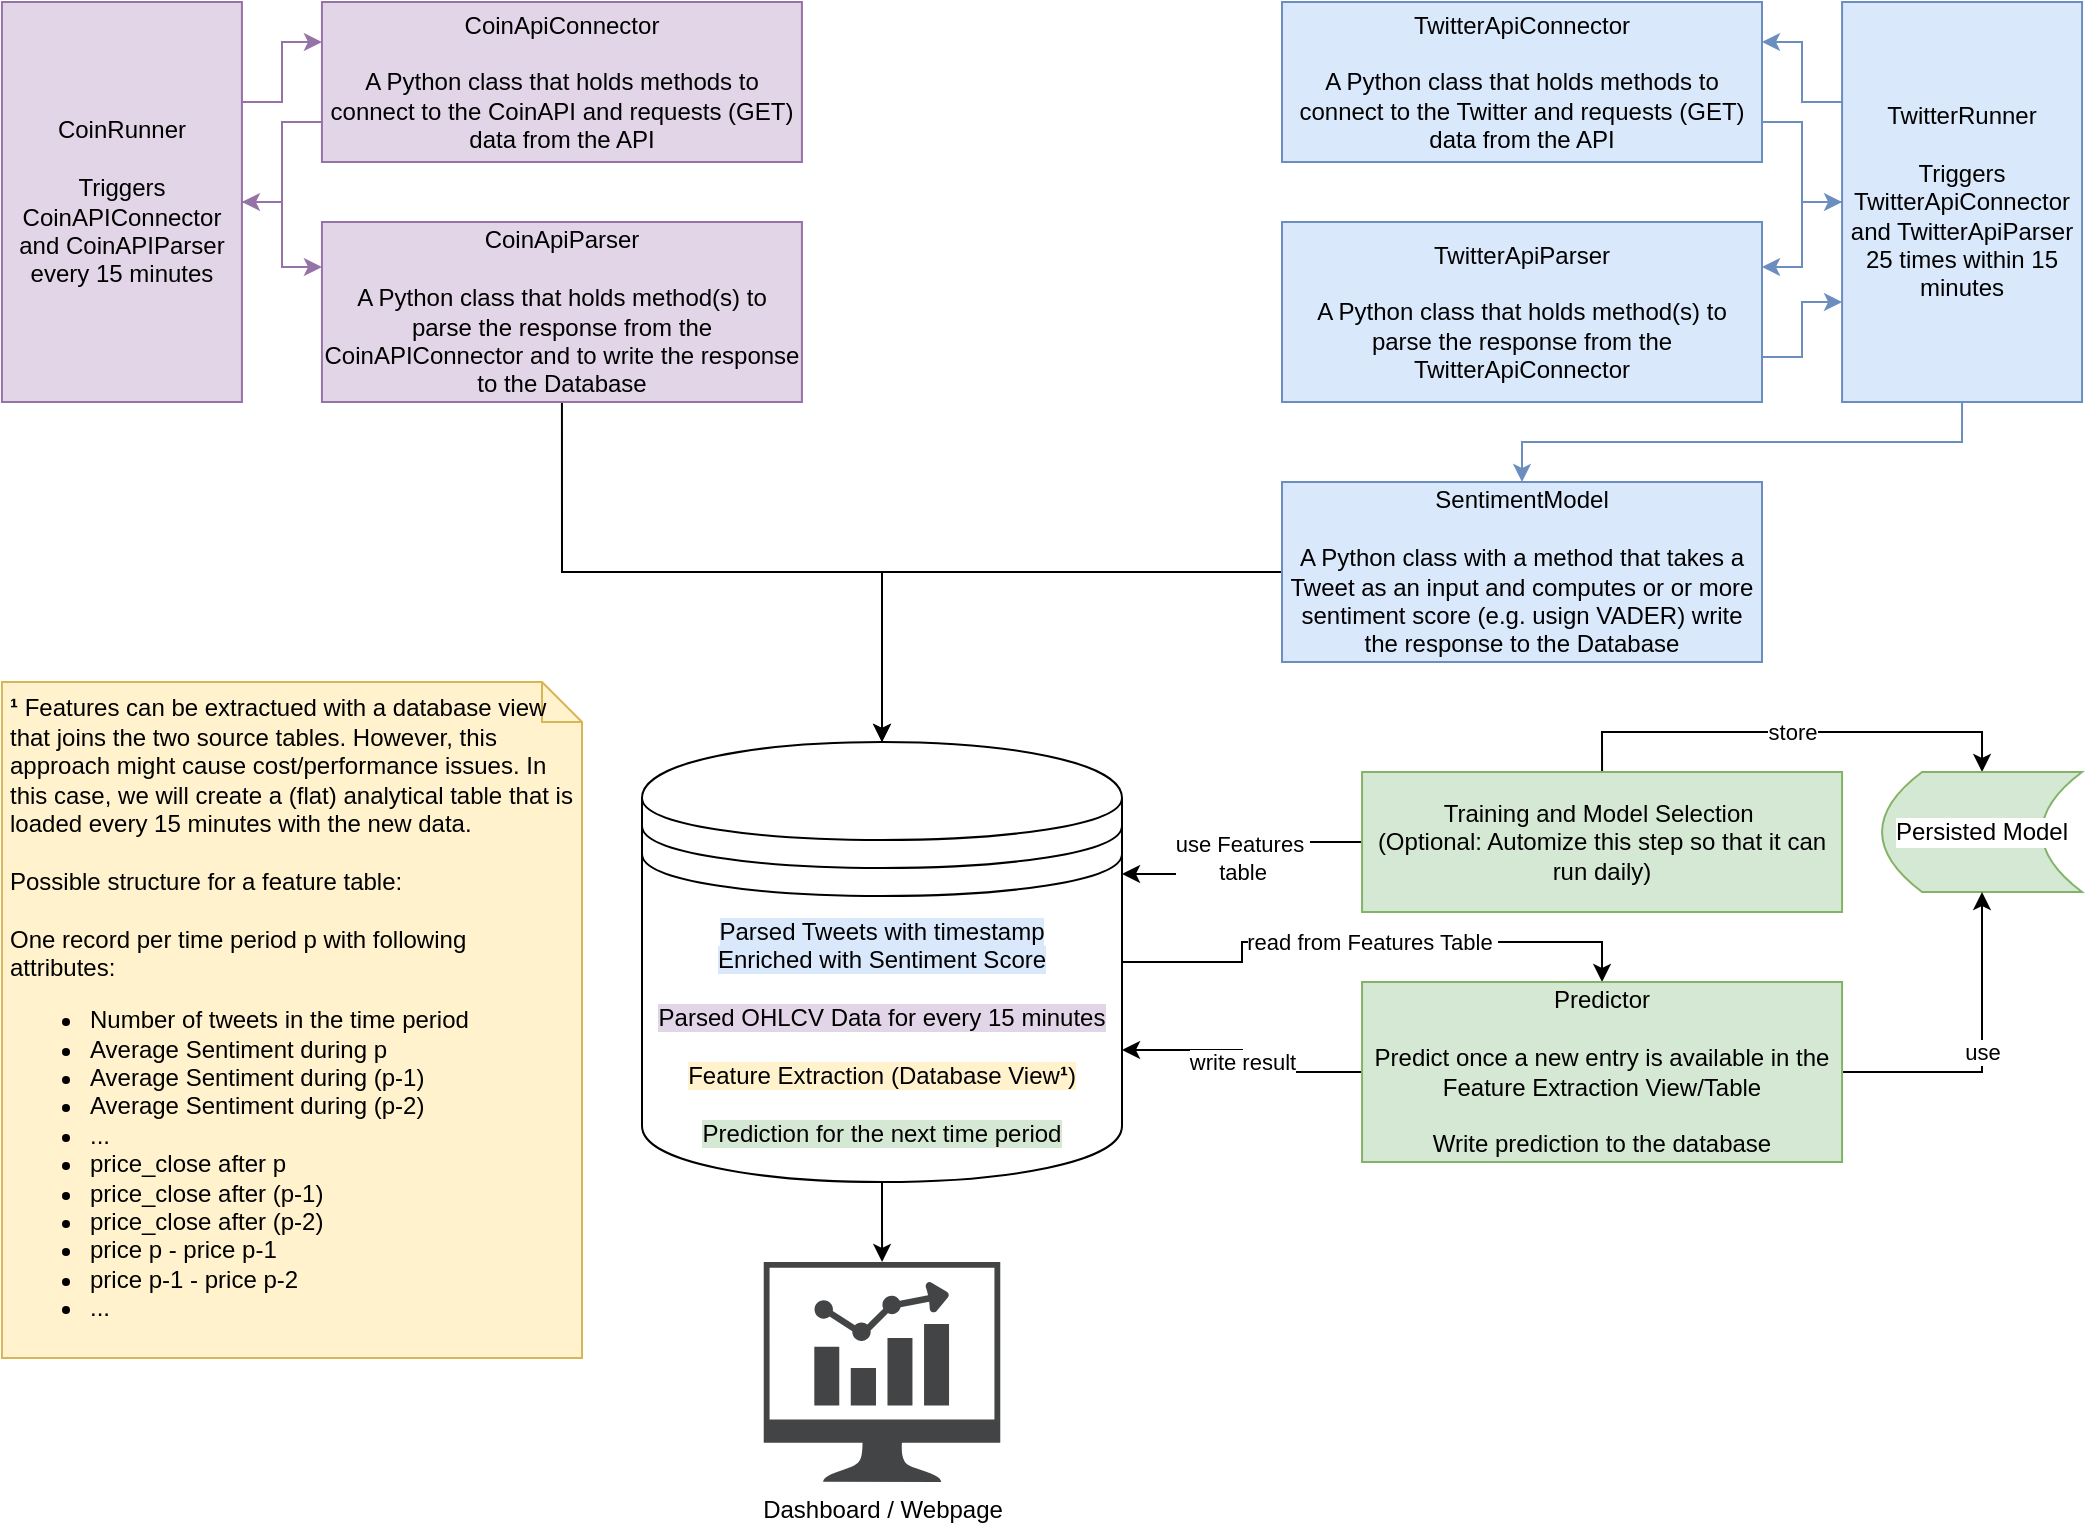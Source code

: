 <mxfile version="16.5.1" type="device" pages="6"><diagram id="ueHYx3PJR6M9NyTq8LjY" name="All in one"><mxGraphModel dx="1102" dy="635" grid="1" gridSize="10" guides="1" tooltips="1" connect="1" arrows="1" fold="1" page="1" pageScale="1" pageWidth="1100" pageHeight="850" math="0" shadow="0"><root><mxCell id="0"/><mxCell id="1" parent="0"/><mxCell id="750aYPZQ_J1cESZPpO9K-47" value="read from Features Table&amp;nbsp;" style="edgeStyle=orthogonalEdgeStyle;rounded=0;orthogonalLoop=1;jettySize=auto;html=1;exitX=1;exitY=0.5;exitDx=0;exitDy=0;entryX=0.5;entryY=0;entryDx=0;entryDy=0;fontColor=#000000;" parent="1" source="750aYPZQ_J1cESZPpO9K-2" target="750aYPZQ_J1cESZPpO9K-38" edge="1"><mxGeometry relative="1" as="geometry"/></mxCell><mxCell id="750aYPZQ_J1cESZPpO9K-52" style="edgeStyle=orthogonalEdgeStyle;rounded=0;orthogonalLoop=1;jettySize=auto;html=1;exitX=0.5;exitY=1;exitDx=0;exitDy=0;fontColor=#000000;" parent="1" source="750aYPZQ_J1cESZPpO9K-2" target="750aYPZQ_J1cESZPpO9K-51" edge="1"><mxGeometry relative="1" as="geometry"/></mxCell><mxCell id="750aYPZQ_J1cESZPpO9K-2" value="&lt;span style=&quot;background-color: rgb(218 , 232 , 252)&quot;&gt;Parsed Tweets with timestamp&lt;br&gt;Enriched with Sentiment Score&lt;/span&gt;&lt;br&gt;&lt;br&gt;&lt;span style=&quot;background-color: rgb(225 , 213 , 231)&quot;&gt;Parsed OHLCV Data for every 15 minutes&lt;br&gt;&lt;/span&gt;&lt;br&gt;&lt;font style=&quot;background-color: rgb(255 , 242 , 204)&quot;&gt;Feature Extraction (Database View&lt;b&gt;¹&lt;/b&gt;)&lt;br&gt;&lt;/font&gt;&lt;br&gt;&lt;span style=&quot;background-color: rgb(213 , 232 , 212)&quot;&gt;Prediction for the next time period&lt;/span&gt;" style="shape=datastore;whiteSpace=wrap;html=1;" parent="1" vertex="1"><mxGeometry x="360" y="420" width="240" height="220" as="geometry"/></mxCell><mxCell id="750aYPZQ_J1cESZPpO9K-12" style="edgeStyle=orthogonalEdgeStyle;rounded=0;orthogonalLoop=1;jettySize=auto;html=1;exitX=0;exitY=0.75;exitDx=0;exitDy=0;entryX=1;entryY=0.5;entryDx=0;entryDy=0;fillColor=#e1d5e7;strokeColor=#9673a6;" parent="1" source="750aYPZQ_J1cESZPpO9K-3" target="750aYPZQ_J1cESZPpO9K-9" edge="1"><mxGeometry relative="1" as="geometry"/></mxCell><mxCell id="750aYPZQ_J1cESZPpO9K-3" value="CoinApiConnector&lt;br&gt;&lt;br&gt;A Python class that holds methods to connect to the CoinAPI and requests (GET) data from the API" style="rounded=0;whiteSpace=wrap;html=1;fillColor=#e1d5e7;strokeColor=#9673a6;" parent="1" vertex="1"><mxGeometry x="199.97" y="50" width="240" height="80" as="geometry"/></mxCell><mxCell id="750aYPZQ_J1cESZPpO9K-39" style="edgeStyle=orthogonalEdgeStyle;rounded=0;orthogonalLoop=1;jettySize=auto;html=1;exitX=0.5;exitY=1;exitDx=0;exitDy=0;entryX=0.5;entryY=0;entryDx=0;entryDy=0;fontColor=#000000;" parent="1" source="750aYPZQ_J1cESZPpO9K-8" target="750aYPZQ_J1cESZPpO9K-2" edge="1"><mxGeometry relative="1" as="geometry"/></mxCell><mxCell id="750aYPZQ_J1cESZPpO9K-8" value="CoinApiParser&lt;br&gt;&lt;br&gt;A Python class that holds method(s) to parse the response from the CoinAPIConnector and to write the response to the Database" style="rounded=0;whiteSpace=wrap;html=1;fillColor=#e1d5e7;strokeColor=#9673a6;" parent="1" vertex="1"><mxGeometry x="199.97" y="160" width="240" height="90" as="geometry"/></mxCell><mxCell id="750aYPZQ_J1cESZPpO9K-11" style="edgeStyle=orthogonalEdgeStyle;rounded=0;orthogonalLoop=1;jettySize=auto;html=1;exitX=1;exitY=0.25;exitDx=0;exitDy=0;entryX=0;entryY=0.25;entryDx=0;entryDy=0;fillColor=#e1d5e7;strokeColor=#9673a6;" parent="1" source="750aYPZQ_J1cESZPpO9K-9" target="750aYPZQ_J1cESZPpO9K-3" edge="1"><mxGeometry relative="1" as="geometry"/></mxCell><mxCell id="750aYPZQ_J1cESZPpO9K-13" style="edgeStyle=orthogonalEdgeStyle;rounded=0;orthogonalLoop=1;jettySize=auto;html=1;exitX=1;exitY=0.5;exitDx=0;exitDy=0;entryX=0;entryY=0.25;entryDx=0;entryDy=0;fillColor=#e1d5e7;strokeColor=#9673a6;" parent="1" source="750aYPZQ_J1cESZPpO9K-9" target="750aYPZQ_J1cESZPpO9K-8" edge="1"><mxGeometry relative="1" as="geometry"/></mxCell><mxCell id="750aYPZQ_J1cESZPpO9K-9" value="CoinRunner&lt;br&gt;&lt;br&gt;Triggers CoinAPIConnector and CoinAPIParser every 15 minutes" style="rounded=0;whiteSpace=wrap;html=1;fillColor=#e1d5e7;strokeColor=#9673a6;" parent="1" vertex="1"><mxGeometry x="39.97" y="50" width="120" height="200" as="geometry"/></mxCell><mxCell id="750aYPZQ_J1cESZPpO9K-22" style="edgeStyle=orthogonalEdgeStyle;rounded=0;orthogonalLoop=1;jettySize=auto;html=1;exitX=1;exitY=0.75;exitDx=0;exitDy=0;entryX=0;entryY=0.5;entryDx=0;entryDy=0;fillColor=#dae8fc;strokeColor=#6c8ebf;" parent="1" source="750aYPZQ_J1cESZPpO9K-16" target="750aYPZQ_J1cESZPpO9K-20" edge="1"><mxGeometry relative="1" as="geometry"/></mxCell><mxCell id="750aYPZQ_J1cESZPpO9K-16" value="TwitterApiConnector&lt;br&gt;&lt;br&gt;A Python class that holds methods to connect to the Twitter and requests (GET) data from the API" style="rounded=0;whiteSpace=wrap;html=1;fillColor=#dae8fc;strokeColor=#6c8ebf;" parent="1" vertex="1"><mxGeometry x="680" y="50" width="240" height="80" as="geometry"/></mxCell><mxCell id="750aYPZQ_J1cESZPpO9K-25" style="edgeStyle=orthogonalEdgeStyle;rounded=0;orthogonalLoop=1;jettySize=auto;html=1;exitX=1;exitY=0.75;exitDx=0;exitDy=0;entryX=0;entryY=0.75;entryDx=0;entryDy=0;fillColor=#dae8fc;strokeColor=#6c8ebf;" parent="1" source="750aYPZQ_J1cESZPpO9K-17" target="750aYPZQ_J1cESZPpO9K-20" edge="1"><mxGeometry relative="1" as="geometry"/></mxCell><mxCell id="750aYPZQ_J1cESZPpO9K-17" value="TwitterApiParser&lt;br&gt;&lt;br&gt;A Python class that holds method(s) to parse the response from the TwitterApiConnector" style="rounded=0;whiteSpace=wrap;html=1;fillColor=#dae8fc;strokeColor=#6c8ebf;" parent="1" vertex="1"><mxGeometry x="680" y="160" width="240" height="90" as="geometry"/></mxCell><mxCell id="750aYPZQ_J1cESZPpO9K-21" style="edgeStyle=orthogonalEdgeStyle;rounded=0;orthogonalLoop=1;jettySize=auto;html=1;exitX=0;exitY=0.25;exitDx=0;exitDy=0;entryX=1;entryY=0.25;entryDx=0;entryDy=0;fillColor=#dae8fc;strokeColor=#6c8ebf;" parent="1" source="750aYPZQ_J1cESZPpO9K-20" target="750aYPZQ_J1cESZPpO9K-16" edge="1"><mxGeometry relative="1" as="geometry"/></mxCell><mxCell id="750aYPZQ_J1cESZPpO9K-23" style="edgeStyle=orthogonalEdgeStyle;rounded=0;orthogonalLoop=1;jettySize=auto;html=1;exitX=0.083;exitY=0.5;exitDx=0;exitDy=0;exitPerimeter=0;entryX=1;entryY=0.25;entryDx=0;entryDy=0;fillColor=#dae8fc;strokeColor=#6c8ebf;" parent="1" source="750aYPZQ_J1cESZPpO9K-20" target="750aYPZQ_J1cESZPpO9K-17" edge="1"><mxGeometry relative="1" as="geometry"/></mxCell><mxCell id="750aYPZQ_J1cESZPpO9K-26" style="edgeStyle=orthogonalEdgeStyle;rounded=0;orthogonalLoop=1;jettySize=auto;html=1;exitX=0.5;exitY=1;exitDx=0;exitDy=0;fillColor=#dae8fc;strokeColor=#6c8ebf;" parent="1" source="750aYPZQ_J1cESZPpO9K-20" target="750aYPZQ_J1cESZPpO9K-24" edge="1"><mxGeometry relative="1" as="geometry"/></mxCell><mxCell id="750aYPZQ_J1cESZPpO9K-20" value="TwitterRunner&lt;br&gt;&lt;br&gt;Triggers TwitterApiConnector and TwitterApiParser 25 times within 15 minutes" style="rounded=0;whiteSpace=wrap;html=1;fillColor=#dae8fc;strokeColor=#6c8ebf;" parent="1" vertex="1"><mxGeometry x="960.03" y="50" width="120" height="200" as="geometry"/></mxCell><mxCell id="750aYPZQ_J1cESZPpO9K-40" style="edgeStyle=orthogonalEdgeStyle;rounded=0;orthogonalLoop=1;jettySize=auto;html=1;exitX=0;exitY=0.5;exitDx=0;exitDy=0;fontColor=#000000;" parent="1" source="750aYPZQ_J1cESZPpO9K-24" target="750aYPZQ_J1cESZPpO9K-2" edge="1"><mxGeometry relative="1" as="geometry"/></mxCell><mxCell id="750aYPZQ_J1cESZPpO9K-24" value="SentimentModel&lt;br&gt;&lt;br&gt;A Python class with a method that takes a Tweet as an input and computes or or more sentiment score (e.g. usign VADER) write the response to the Database" style="rounded=0;whiteSpace=wrap;html=1;fillColor=#dae8fc;strokeColor=#6c8ebf;" parent="1" vertex="1"><mxGeometry x="680" y="290" width="240" height="90" as="geometry"/></mxCell><mxCell id="750aYPZQ_J1cESZPpO9K-37" value="store" style="edgeStyle=orthogonalEdgeStyle;rounded=0;orthogonalLoop=1;jettySize=auto;html=1;exitX=0.5;exitY=0;exitDx=0;exitDy=0;entryX=0.5;entryY=0;entryDx=0;entryDy=0;fontColor=#000000;" parent="1" source="750aYPZQ_J1cESZPpO9K-34" target="750aYPZQ_J1cESZPpO9K-36" edge="1"><mxGeometry relative="1" as="geometry"/></mxCell><mxCell id="750aYPZQ_J1cESZPpO9K-41" value="use Features&amp;nbsp;&lt;br&gt;table" style="edgeStyle=orthogonalEdgeStyle;rounded=0;orthogonalLoop=1;jettySize=auto;html=1;exitX=0;exitY=0.5;exitDx=0;exitDy=0;fontColor=#000000;entryX=1;entryY=0.3;entryDx=0;entryDy=0;" parent="1" source="750aYPZQ_J1cESZPpO9K-34" target="750aYPZQ_J1cESZPpO9K-2" edge="1"><mxGeometry relative="1" as="geometry"/></mxCell><mxCell id="750aYPZQ_J1cESZPpO9K-34" value="Training and Model Selection&amp;nbsp;&lt;br&gt;(Optional: Automize this step so that it can run daily)" style="rounded=0;whiteSpace=wrap;html=1;fillColor=#d5e8d4;strokeColor=#82b366;" parent="1" vertex="1"><mxGeometry x="720.03" y="435" width="240" height="70" as="geometry"/></mxCell><mxCell id="750aYPZQ_J1cESZPpO9K-36" value="Persisted Model" style="shape=dataStorage;whiteSpace=wrap;html=1;fixedSize=1;labelBackgroundColor=#FFFFFF;fillColor=#d5e8d4;strokeColor=#82b366;" parent="1" vertex="1"><mxGeometry x="980.03" y="435" width="100" height="60" as="geometry"/></mxCell><mxCell id="750aYPZQ_J1cESZPpO9K-45" value="use" style="edgeStyle=orthogonalEdgeStyle;rounded=0;orthogonalLoop=1;jettySize=auto;html=1;exitX=1;exitY=0.5;exitDx=0;exitDy=0;fontColor=#000000;" parent="1" source="750aYPZQ_J1cESZPpO9K-38" target="750aYPZQ_J1cESZPpO9K-36" edge="1"><mxGeometry relative="1" as="geometry"/></mxCell><mxCell id="750aYPZQ_J1cESZPpO9K-46" value="write result" style="edgeStyle=orthogonalEdgeStyle;rounded=0;orthogonalLoop=1;jettySize=auto;html=1;exitX=0;exitY=0.5;exitDx=0;exitDy=0;fontColor=#000000;entryX=1;entryY=0.7;entryDx=0;entryDy=0;" parent="1" source="750aYPZQ_J1cESZPpO9K-38" target="750aYPZQ_J1cESZPpO9K-2" edge="1"><mxGeometry relative="1" as="geometry"><mxPoint x="610.03" y="610.0" as="targetPoint"/></mxGeometry></mxCell><mxCell id="750aYPZQ_J1cESZPpO9K-38" value="Predictor&lt;br&gt;&lt;br&gt;Predict once a new entry is available in the Feature Extraction View/Table&lt;br&gt;&lt;br&gt;Write prediction to the database" style="rounded=0;whiteSpace=wrap;html=1;fillColor=#d5e8d4;strokeColor=#82b366;" parent="1" vertex="1"><mxGeometry x="720.03" y="540" width="240" height="90" as="geometry"/></mxCell><mxCell id="750aYPZQ_J1cESZPpO9K-51" value="Dashboard / Webpage" style="sketch=0;pointerEvents=1;shadow=0;dashed=0;html=1;strokeColor=none;fillColor=#434445;aspect=fixed;labelPosition=center;verticalLabelPosition=bottom;verticalAlign=top;align=center;outlineConnect=0;shape=mxgraph.vvd.nsx_dashboard;labelBackgroundColor=#FFFFFF;fontColor=#000000;" parent="1" vertex="1"><mxGeometry x="420.86" y="680" width="118.28" height="110" as="geometry"/></mxCell><mxCell id="rOXaynIf50xsaTyRMa5t-1" value="&lt;b&gt;¹&lt;/b&gt;&amp;nbsp;Features can be extractued with a database view that joins the two source tables. However, this approach might cause cost/performance issues. In this case, we will create a (flat) analytical table that is loaded every 15 minutes with the new data.&amp;nbsp;&lt;br&gt;&lt;br&gt;Possible structure for a feature table:&amp;nbsp;&lt;br&gt;&lt;br&gt;One record per time period p with following attributes:&lt;br&gt;&lt;ul&gt;&lt;li&gt;Number of tweets in the time period&amp;nbsp;&lt;/li&gt;&lt;li&gt;Average Sentiment during p&lt;/li&gt;&lt;li&gt;Average Sentiment during (p-1)&lt;/li&gt;&lt;li&gt;Average Sentiment during (p-2)&lt;/li&gt;&lt;li&gt;...&lt;/li&gt;&lt;li&gt;price_close after p&lt;/li&gt;&lt;li&gt;price_close after (p-1)&lt;/li&gt;&lt;li&gt;price_close after (p-2)&lt;/li&gt;&lt;li&gt;price p - price p-1&lt;/li&gt;&lt;li&gt;price p-1 - price p-2&lt;/li&gt;&lt;li&gt;...&lt;/li&gt;&lt;/ul&gt;" style="shape=note;size=20;whiteSpace=wrap;html=1;align=left;fillColor=#fff2cc;strokeColor=#d6b656;sketch=0;spacingTop=2;spacingLeft=2;spacingBottom=2;spacingRight=2;" parent="1" vertex="1"><mxGeometry x="39.97" y="390" width="290.03" height="338" as="geometry"/></mxCell></root></mxGraphModel></diagram><diagram name="Overview" id="iDXYj5sX1m8F0vRLNKsP"><mxGraphModel dx="1354" dy="878" grid="1" gridSize="10" guides="1" tooltips="1" connect="1" arrows="1" fold="1" page="1" pageScale="1" pageWidth="1100" pageHeight="850" math="0" shadow="0"><root><mxCell id="PcksZ4CKbEoL-xKvYKrg-0"/><mxCell id="PcksZ4CKbEoL-xKvYKrg-1" parent="PcksZ4CKbEoL-xKvYKrg-0"/><mxCell id="PcksZ4CKbEoL-xKvYKrg-3" style="edgeStyle=orthogonalEdgeStyle;rounded=0;orthogonalLoop=1;jettySize=auto;html=1;exitX=0.5;exitY=1;exitDx=0;exitDy=0;fontColor=#000000;" edge="1" parent="PcksZ4CKbEoL-xKvYKrg-1" source="PcksZ4CKbEoL-xKvYKrg-4" target="PcksZ4CKbEoL-xKvYKrg-30"><mxGeometry relative="1" as="geometry"/></mxCell><mxCell id="PcksZ4CKbEoL-xKvYKrg-4" value="&lt;span style=&quot;background-color: rgb(218 , 232 , 252)&quot;&gt;Parsed Tweets with timestamp&lt;br&gt;Enriched with Sentiment Score&lt;/span&gt;&lt;br&gt;&lt;br&gt;&lt;span style=&quot;background-color: rgb(225 , 213 , 231)&quot;&gt;Parsed OHLCV Data for every 15 minutes&lt;br&gt;&lt;/span&gt;&lt;br&gt;&lt;font style=&quot;background-color: rgb(255 , 242 , 204)&quot;&gt;Feature Extraction (Database View&lt;b&gt;¹&lt;/b&gt;)&lt;br&gt;&lt;/font&gt;&lt;br&gt;&lt;span style=&quot;background-color: rgb(213 , 232 , 212)&quot;&gt;Prediction for the next time period&lt;/span&gt;" style="shape=datastore;whiteSpace=wrap;html=1;" vertex="1" parent="PcksZ4CKbEoL-xKvYKrg-1"><mxGeometry x="360" y="420" width="240" height="220" as="geometry"/></mxCell><mxCell id="PcksZ4CKbEoL-xKvYKrg-7" style="edgeStyle=orthogonalEdgeStyle;rounded=0;orthogonalLoop=1;jettySize=auto;html=1;exitX=0.5;exitY=1;exitDx=0;exitDy=0;entryX=0.5;entryY=0;entryDx=0;entryDy=0;fontColor=#000000;" edge="1" parent="PcksZ4CKbEoL-xKvYKrg-1" source="PcksZ4CKbEoL-xKvYKrg-8" target="PcksZ4CKbEoL-xKvYKrg-4"><mxGeometry relative="1" as="geometry"/></mxCell><mxCell id="PcksZ4CKbEoL-xKvYKrg-8" value="Coin API" style="rounded=0;whiteSpace=wrap;html=1;fillColor=#e1d5e7;strokeColor=#9673a6;" vertex="1" parent="PcksZ4CKbEoL-xKvYKrg-1"><mxGeometry x="199.97" y="160" width="240" height="90" as="geometry"/></mxCell><mxCell id="-Y5Al7tAkiEYiPjVr6wo-0" style="edgeStyle=orthogonalEdgeStyle;rounded=0;orthogonalLoop=1;jettySize=auto;html=1;exitX=0.5;exitY=1;exitDx=0;exitDy=0;" edge="1" parent="PcksZ4CKbEoL-xKvYKrg-1" source="PcksZ4CKbEoL-xKvYKrg-15" target="PcksZ4CKbEoL-xKvYKrg-21"><mxGeometry relative="1" as="geometry"/></mxCell><mxCell id="PcksZ4CKbEoL-xKvYKrg-15" value="Twitter API" style="rounded=0;whiteSpace=wrap;html=1;fillColor=#dae8fc;strokeColor=#6c8ebf;" vertex="1" parent="PcksZ4CKbEoL-xKvYKrg-1"><mxGeometry x="680" y="160" width="240" height="90" as="geometry"/></mxCell><mxCell id="PcksZ4CKbEoL-xKvYKrg-20" style="edgeStyle=orthogonalEdgeStyle;rounded=0;orthogonalLoop=1;jettySize=auto;html=1;exitX=0;exitY=0.5;exitDx=0;exitDy=0;fontColor=#000000;" edge="1" parent="PcksZ4CKbEoL-xKvYKrg-1" source="PcksZ4CKbEoL-xKvYKrg-21" target="PcksZ4CKbEoL-xKvYKrg-4"><mxGeometry relative="1" as="geometry"/></mxCell><mxCell id="PcksZ4CKbEoL-xKvYKrg-21" value="Sentiment Model" style="rounded=0;whiteSpace=wrap;html=1;fillColor=#dae8fc;strokeColor=#6c8ebf;" vertex="1" parent="PcksZ4CKbEoL-xKvYKrg-1"><mxGeometry x="680" y="290" width="240" height="90" as="geometry"/></mxCell><mxCell id="1WUP5bMnRM5mceC_zs1Z-1" style="edgeStyle=orthogonalEdgeStyle;rounded=0;orthogonalLoop=1;jettySize=auto;html=1;exitX=0;exitY=0.5;exitDx=0;exitDy=0;" edge="1" parent="PcksZ4CKbEoL-xKvYKrg-1" source="PcksZ4CKbEoL-xKvYKrg-29" target="PcksZ4CKbEoL-xKvYKrg-4"><mxGeometry relative="1" as="geometry"/></mxCell><mxCell id="PcksZ4CKbEoL-xKvYKrg-29" value="Predictive Model" style="rounded=0;whiteSpace=wrap;html=1;fillColor=#d5e8d4;strokeColor=#82b366;" vertex="1" parent="PcksZ4CKbEoL-xKvYKrg-1"><mxGeometry x="680" y="480" width="240" height="90" as="geometry"/></mxCell><mxCell id="PcksZ4CKbEoL-xKvYKrg-30" value="Dashboard / Webpage" style="sketch=0;pointerEvents=1;shadow=0;dashed=0;html=1;strokeColor=none;fillColor=#434445;aspect=fixed;labelPosition=center;verticalLabelPosition=bottom;verticalAlign=top;align=center;outlineConnect=0;shape=mxgraph.vvd.nsx_dashboard;labelBackgroundColor=#FFFFFF;fontColor=#000000;" vertex="1" parent="PcksZ4CKbEoL-xKvYKrg-1"><mxGeometry x="420.86" y="680" width="118.28" height="110" as="geometry"/></mxCell><mxCell id="1WUP5bMnRM5mceC_zs1Z-0" value="&lt;b&gt;¹&lt;/b&gt;&amp;nbsp;Features can be extractued with a database view that joins the two source tables. However, this approach might cause cost/performance issues. In this case, we will create a (flat) analytical table that is loaded every 15 minutes with the new data.&amp;nbsp;&lt;br&gt;&lt;br&gt;Possible structure for a feature table:&amp;nbsp;&lt;br&gt;&lt;br&gt;One record per time period p with following attributes:&lt;br&gt;&lt;ul&gt;&lt;li&gt;Number of tweets in the time period&amp;nbsp;&lt;/li&gt;&lt;li&gt;Average Sentiment during p&lt;/li&gt;&lt;li&gt;Average Sentiment during (p-1)&lt;/li&gt;&lt;li&gt;Average Sentiment during (p-2)&lt;/li&gt;&lt;li&gt;...&lt;/li&gt;&lt;li&gt;price_close after p&lt;/li&gt;&lt;li&gt;price_close after (p-1)&lt;/li&gt;&lt;li&gt;price_close after (p-2)&lt;/li&gt;&lt;li&gt;price p - price p-1&lt;/li&gt;&lt;li&gt;price p-1 - price p-2&lt;/li&gt;&lt;li&gt;...&lt;/li&gt;&lt;/ul&gt;" style="shape=note;size=20;whiteSpace=wrap;html=1;align=left;fillColor=#fff2cc;strokeColor=#d6b656;sketch=0;spacingTop=2;spacingLeft=2;spacingBottom=2;spacingRight=2;" vertex="1" parent="PcksZ4CKbEoL-xKvYKrg-1"><mxGeometry x="39.97" y="390" width="290.03" height="338" as="geometry"/></mxCell></root></mxGraphModel></diagram><diagram name="Overview CoinAPI" id="gHbQS6-bopDWlbEmRqby"><mxGraphModel dx="1354" dy="878" grid="1" gridSize="10" guides="1" tooltips="1" connect="1" arrows="1" fold="1" page="1" pageScale="1" pageWidth="1100" pageHeight="850" math="0" shadow="1"><root><mxCell id="Ya4P1TAbaBkxv4qze9cF-0"/><mxCell id="Ya4P1TAbaBkxv4qze9cF-1" parent="Ya4P1TAbaBkxv4qze9cF-0"/><mxCell id="Ya4P1TAbaBkxv4qze9cF-2" style="edgeStyle=orthogonalEdgeStyle;rounded=0;orthogonalLoop=1;jettySize=auto;html=1;exitX=0.5;exitY=1;exitDx=0;exitDy=0;fontColor=#000000;" edge="1" parent="Ya4P1TAbaBkxv4qze9cF-1" source="Ya4P1TAbaBkxv4qze9cF-3" target="Ya4P1TAbaBkxv4qze9cF-12"><mxGeometry relative="1" as="geometry"/></mxCell><mxCell id="Ya4P1TAbaBkxv4qze9cF-3" value="&lt;span style=&quot;background-color: rgb(218 , 232 , 252)&quot;&gt;Parsed Tweets with timestamp&lt;br&gt;Enriched with Sentiment Score&lt;/span&gt;&lt;br&gt;&lt;br&gt;&lt;span style=&quot;background-color: rgb(225 , 213 , 231)&quot;&gt;Parsed OHLCV Data for every 15 minutes&lt;br&gt;&lt;/span&gt;&lt;br&gt;&lt;font style=&quot;background-color: rgb(255 , 242 , 204)&quot;&gt;Feature Extraction (Database View&lt;b&gt;¹&lt;/b&gt;)&lt;br&gt;&lt;/font&gt;&lt;br&gt;&lt;span style=&quot;background-color: rgb(213 , 232 , 212)&quot;&gt;Prediction for the next time period&lt;/span&gt;" style="shape=datastore;whiteSpace=wrap;html=1;" vertex="1" parent="Ya4P1TAbaBkxv4qze9cF-1"><mxGeometry x="360" y="420" width="240" height="220" as="geometry"/></mxCell><mxCell id="Ya4P1TAbaBkxv4qze9cF-6" style="edgeStyle=orthogonalEdgeStyle;rounded=0;orthogonalLoop=1;jettySize=auto;html=1;exitX=0.5;exitY=1;exitDx=0;exitDy=0;" edge="1" parent="Ya4P1TAbaBkxv4qze9cF-1" source="Ya4P1TAbaBkxv4qze9cF-7" target="Ya4P1TAbaBkxv4qze9cF-9"><mxGeometry relative="1" as="geometry"/></mxCell><mxCell id="Ya4P1TAbaBkxv4qze9cF-7" value="Twitter API" style="rounded=0;whiteSpace=wrap;html=1;fillColor=#dae8fc;strokeColor=#6c8ebf;" vertex="1" parent="Ya4P1TAbaBkxv4qze9cF-1"><mxGeometry x="680" y="160" width="240" height="90" as="geometry"/></mxCell><mxCell id="Ya4P1TAbaBkxv4qze9cF-8" style="edgeStyle=orthogonalEdgeStyle;rounded=0;orthogonalLoop=1;jettySize=auto;html=1;exitX=0;exitY=0.5;exitDx=0;exitDy=0;fontColor=#000000;" edge="1" parent="Ya4P1TAbaBkxv4qze9cF-1" source="Ya4P1TAbaBkxv4qze9cF-9" target="Ya4P1TAbaBkxv4qze9cF-3"><mxGeometry relative="1" as="geometry"/></mxCell><mxCell id="Ya4P1TAbaBkxv4qze9cF-9" value="Sentiment Model" style="rounded=0;whiteSpace=wrap;html=1;fillColor=#dae8fc;strokeColor=#6c8ebf;" vertex="1" parent="Ya4P1TAbaBkxv4qze9cF-1"><mxGeometry x="680" y="290" width="240" height="90" as="geometry"/></mxCell><mxCell id="Ya4P1TAbaBkxv4qze9cF-10" style="edgeStyle=orthogonalEdgeStyle;rounded=0;orthogonalLoop=1;jettySize=auto;html=1;exitX=0;exitY=0.5;exitDx=0;exitDy=0;" edge="1" parent="Ya4P1TAbaBkxv4qze9cF-1" source="Ya4P1TAbaBkxv4qze9cF-11" target="Ya4P1TAbaBkxv4qze9cF-3"><mxGeometry relative="1" as="geometry"/></mxCell><mxCell id="Ya4P1TAbaBkxv4qze9cF-11" value="Predictive Model" style="rounded=0;whiteSpace=wrap;html=1;fillColor=#d5e8d4;strokeColor=#82b366;" vertex="1" parent="Ya4P1TAbaBkxv4qze9cF-1"><mxGeometry x="680" y="480" width="240" height="90" as="geometry"/></mxCell><mxCell id="Ya4P1TAbaBkxv4qze9cF-12" value="Dashboard / Webpage" style="sketch=0;pointerEvents=1;shadow=0;dashed=0;html=1;strokeColor=none;fillColor=#434445;aspect=fixed;labelPosition=center;verticalLabelPosition=bottom;verticalAlign=top;align=center;outlineConnect=0;shape=mxgraph.vvd.nsx_dashboard;labelBackgroundColor=#FFFFFF;fontColor=#000000;" vertex="1" parent="Ya4P1TAbaBkxv4qze9cF-1"><mxGeometry x="420.86" y="680" width="118.28" height="110" as="geometry"/></mxCell><mxCell id="Ya4P1TAbaBkxv4qze9cF-13" value="&lt;b&gt;¹&lt;/b&gt;&amp;nbsp;Features can be extractued with a database view that joins the two source tables. However, this approach might cause cost/performance issues. In this case, we will create a (flat) analytical table that is loaded every 15 minutes with the new data.&amp;nbsp;&lt;br&gt;&lt;br&gt;Possible structure for a feature table:&amp;nbsp;&lt;br&gt;&lt;br&gt;One record per time period p with following attributes:&lt;br&gt;&lt;ul&gt;&lt;li&gt;Number of tweets in the time period&amp;nbsp;&lt;/li&gt;&lt;li&gt;Average Sentiment during p&lt;/li&gt;&lt;li&gt;Average Sentiment during (p-1)&lt;/li&gt;&lt;li&gt;Average Sentiment during (p-2)&lt;/li&gt;&lt;li&gt;...&lt;/li&gt;&lt;li&gt;price_close after p&lt;/li&gt;&lt;li&gt;price_close after (p-1)&lt;/li&gt;&lt;li&gt;price_close after (p-2)&lt;/li&gt;&lt;li&gt;price p - price p-1&lt;/li&gt;&lt;li&gt;price p-1 - price p-2&lt;/li&gt;&lt;li&gt;...&lt;/li&gt;&lt;/ul&gt;" style="shape=note;size=20;whiteSpace=wrap;html=1;align=left;fillColor=#fff2cc;strokeColor=#d6b656;sketch=0;spacingTop=2;spacingLeft=2;spacingBottom=2;spacingRight=2;" vertex="1" parent="Ya4P1TAbaBkxv4qze9cF-1"><mxGeometry x="39.97" y="390" width="290.03" height="338" as="geometry"/></mxCell><mxCell id="E4fFDcxpYAcCLyUkRRb1-0" value="Untitled Layer" parent="Ya4P1TAbaBkxv4qze9cF-0"/><mxCell id="982GvmBi9dCWrKOLzP3P-2" style="edgeStyle=orthogonalEdgeStyle;rounded=0;orthogonalLoop=1;jettySize=auto;html=1;exitX=0.5;exitY=1;exitDx=0;exitDy=0;entryX=0.5;entryY=0;entryDx=0;entryDy=0;fontColor=#000000;" edge="1" parent="E4fFDcxpYAcCLyUkRRb1-0" source="982GvmBi9dCWrKOLzP3P-3"><mxGeometry relative="1" as="geometry"><mxPoint x="480" y="420" as="targetPoint"/></mxGeometry></mxCell><mxCell id="982GvmBi9dCWrKOLzP3P-7" value="" style="group;fontSize=14;" vertex="1" connectable="0" parent="E4fFDcxpYAcCLyUkRRb1-0"><mxGeometry x="39.97" y="50" width="500.03" height="270" as="geometry"/></mxCell><mxCell id="982GvmBi9dCWrKOLzP3P-1" value="CoinApiConnector&lt;br style=&quot;font-size: 14px;&quot;&gt;&lt;br style=&quot;font-size: 14px;&quot;&gt;A Python class that holds methods to connect to the CoinAPI and requests (GET) data from the API" style="rounded=0;whiteSpace=wrap;html=1;fillColor=#e1d5e7;strokeColor=#9673a6;fontSize=14;" vertex="1" parent="982GvmBi9dCWrKOLzP3P-7"><mxGeometry x="200.012" width="300.018" height="108" as="geometry"/></mxCell><mxCell id="982GvmBi9dCWrKOLzP3P-3" value="CoinApiParser&lt;br style=&quot;font-size: 14px;&quot;&gt;&lt;br style=&quot;font-size: 14px;&quot;&gt;A Python class that holds method(s) to parse the response from the CoinAPIConnector and to write the response to the Database" style="rounded=0;whiteSpace=wrap;html=1;fillColor=#e1d5e7;strokeColor=#9673a6;fontSize=14;" vertex="1" parent="982GvmBi9dCWrKOLzP3P-7"><mxGeometry x="200.012" y="148.5" width="300.018" height="121.5" as="geometry"/></mxCell><mxCell id="982GvmBi9dCWrKOLzP3P-4" style="edgeStyle=orthogonalEdgeStyle;rounded=0;orthogonalLoop=1;jettySize=auto;html=1;exitX=1;exitY=0.25;exitDx=0;exitDy=0;entryX=0;entryY=0.25;entryDx=0;entryDy=0;fillColor=#e1d5e7;strokeColor=#9673a6;" edge="1" parent="982GvmBi9dCWrKOLzP3P-7" source="982GvmBi9dCWrKOLzP3P-6" target="982GvmBi9dCWrKOLzP3P-1"><mxGeometry relative="1" as="geometry"/></mxCell><mxCell id="982GvmBi9dCWrKOLzP3P-5" style="edgeStyle=orthogonalEdgeStyle;rounded=0;orthogonalLoop=1;jettySize=auto;html=1;exitX=1;exitY=0.5;exitDx=0;exitDy=0;entryX=0;entryY=0.25;entryDx=0;entryDy=0;fillColor=#e1d5e7;strokeColor=#9673a6;" edge="1" parent="982GvmBi9dCWrKOLzP3P-7" source="982GvmBi9dCWrKOLzP3P-6" target="982GvmBi9dCWrKOLzP3P-3"><mxGeometry relative="1" as="geometry"/></mxCell><mxCell id="982GvmBi9dCWrKOLzP3P-6" value="CoinRunner&lt;br style=&quot;font-size: 14px;&quot;&gt;&lt;br style=&quot;font-size: 14px;&quot;&gt;Triggers CoinAPIConnector and CoinAPIParser every 15 minutes" style="rounded=0;whiteSpace=wrap;html=1;fillColor=#e1d5e7;strokeColor=#9673a6;fontSize=14;" vertex="1" parent="982GvmBi9dCWrKOLzP3P-7"><mxGeometry width="150.009" height="270" as="geometry"/></mxCell><mxCell id="982GvmBi9dCWrKOLzP3P-0" style="edgeStyle=orthogonalEdgeStyle;rounded=0;orthogonalLoop=1;jettySize=auto;html=1;exitX=0;exitY=0.75;exitDx=0;exitDy=0;entryX=1;entryY=0.5;entryDx=0;entryDy=0;fillColor=#e1d5e7;strokeColor=#9673a6;" edge="1" parent="982GvmBi9dCWrKOLzP3P-7" source="982GvmBi9dCWrKOLzP3P-1" target="982GvmBi9dCWrKOLzP3P-6"><mxGeometry relative="1" as="geometry"/></mxCell></root></mxGraphModel></diagram><diagram name="Overview Twitter" id="YO5kznSb5Kpzn16ADIAW"><mxGraphModel dx="1354" dy="878" grid="1" gridSize="10" guides="1" tooltips="1" connect="1" arrows="1" fold="1" page="1" pageScale="1" pageWidth="1100" pageHeight="850" math="0" shadow="0"><root><mxCell id="BQFMGFOpL9mb-_WGboHx-0"/><mxCell id="BQFMGFOpL9mb-_WGboHx-1" parent="BQFMGFOpL9mb-_WGboHx-0"/><mxCell id="BQFMGFOpL9mb-_WGboHx-2" style="edgeStyle=orthogonalEdgeStyle;rounded=0;orthogonalLoop=1;jettySize=auto;html=1;exitX=0.5;exitY=1;exitDx=0;exitDy=0;fontColor=#000000;" edge="1" parent="BQFMGFOpL9mb-_WGboHx-1" source="BQFMGFOpL9mb-_WGboHx-3" target="BQFMGFOpL9mb-_WGboHx-12"><mxGeometry relative="1" as="geometry"/></mxCell><mxCell id="BQFMGFOpL9mb-_WGboHx-3" value="&lt;span style=&quot;background-color: rgb(218 , 232 , 252)&quot;&gt;Parsed Tweets with timestamp&lt;br&gt;Enriched with Sentiment Score&lt;/span&gt;&lt;br&gt;&lt;br&gt;&lt;span style=&quot;background-color: rgb(225 , 213 , 231)&quot;&gt;Parsed OHLCV Data for every 15 minutes&lt;br&gt;&lt;/span&gt;&lt;br&gt;&lt;font style=&quot;background-color: rgb(255 , 242 , 204)&quot;&gt;Feature Extraction (Database View&lt;b&gt;¹&lt;/b&gt;)&lt;br&gt;&lt;/font&gt;&lt;br&gt;&lt;span style=&quot;background-color: rgb(213 , 232 , 212)&quot;&gt;Prediction for the next time period&lt;/span&gt;" style="shape=datastore;whiteSpace=wrap;html=1;" vertex="1" parent="BQFMGFOpL9mb-_WGboHx-1"><mxGeometry x="360" y="420" width="240" height="220" as="geometry"/></mxCell><mxCell id="BQFMGFOpL9mb-_WGboHx-4" style="edgeStyle=orthogonalEdgeStyle;rounded=0;orthogonalLoop=1;jettySize=auto;html=1;exitX=0.5;exitY=1;exitDx=0;exitDy=0;entryX=0.5;entryY=0;entryDx=0;entryDy=0;fontColor=#000000;" edge="1" parent="BQFMGFOpL9mb-_WGboHx-1" source="BQFMGFOpL9mb-_WGboHx-5" target="BQFMGFOpL9mb-_WGboHx-3"><mxGeometry relative="1" as="geometry"/></mxCell><mxCell id="BQFMGFOpL9mb-_WGboHx-5" value="Coin API" style="rounded=0;whiteSpace=wrap;html=1;fillColor=#e1d5e7;strokeColor=#9673a6;" vertex="1" parent="BQFMGFOpL9mb-_WGboHx-1"><mxGeometry x="199.97" y="160" width="240" height="90" as="geometry"/></mxCell><mxCell id="BQFMGFOpL9mb-_WGboHx-10" style="edgeStyle=orthogonalEdgeStyle;rounded=0;orthogonalLoop=1;jettySize=auto;html=1;exitX=0;exitY=0.5;exitDx=0;exitDy=0;" edge="1" parent="BQFMGFOpL9mb-_WGboHx-1" source="BQFMGFOpL9mb-_WGboHx-11" target="BQFMGFOpL9mb-_WGboHx-3"><mxGeometry relative="1" as="geometry"/></mxCell><mxCell id="BQFMGFOpL9mb-_WGboHx-11" value="Predictive Model" style="rounded=0;whiteSpace=wrap;html=1;fillColor=#d5e8d4;strokeColor=#82b366;" vertex="1" parent="BQFMGFOpL9mb-_WGboHx-1"><mxGeometry x="680" y="480" width="240" height="90" as="geometry"/></mxCell><mxCell id="BQFMGFOpL9mb-_WGboHx-12" value="Dashboard / Webpage" style="sketch=0;pointerEvents=1;shadow=0;dashed=0;html=1;strokeColor=none;fillColor=#434445;aspect=fixed;labelPosition=center;verticalLabelPosition=bottom;verticalAlign=top;align=center;outlineConnect=0;shape=mxgraph.vvd.nsx_dashboard;labelBackgroundColor=#FFFFFF;fontColor=#000000;" vertex="1" parent="BQFMGFOpL9mb-_WGboHx-1"><mxGeometry x="420.86" y="680" width="118.28" height="110" as="geometry"/></mxCell><mxCell id="BQFMGFOpL9mb-_WGboHx-13" value="&lt;b&gt;¹&lt;/b&gt;&amp;nbsp;Features can be extractued with a database view that joins the two source tables. However, this approach might cause cost/performance issues. In this case, we will create a (flat) analytical table that is loaded every 15 minutes with the new data.&amp;nbsp;&lt;br&gt;&lt;br&gt;Possible structure for a feature table:&amp;nbsp;&lt;br&gt;&lt;br&gt;One record per time period p with following attributes:&lt;br&gt;&lt;ul&gt;&lt;li&gt;Number of tweets in the time period&amp;nbsp;&lt;/li&gt;&lt;li&gt;Average Sentiment during p&lt;/li&gt;&lt;li&gt;Average Sentiment during (p-1)&lt;/li&gt;&lt;li&gt;Average Sentiment during (p-2)&lt;/li&gt;&lt;li&gt;...&lt;/li&gt;&lt;li&gt;price_close after p&lt;/li&gt;&lt;li&gt;price_close after (p-1)&lt;/li&gt;&lt;li&gt;price_close after (p-2)&lt;/li&gt;&lt;li&gt;price p - price p-1&lt;/li&gt;&lt;li&gt;price p-1 - price p-2&lt;/li&gt;&lt;li&gt;...&lt;/li&gt;&lt;/ul&gt;" style="shape=note;size=20;whiteSpace=wrap;html=1;align=left;fillColor=#fff2cc;strokeColor=#d6b656;sketch=0;spacingTop=2;spacingLeft=2;spacingBottom=2;spacingRight=2;" vertex="1" parent="BQFMGFOpL9mb-_WGboHx-1"><mxGeometry x="39.97" y="390" width="290.03" height="338" as="geometry"/></mxCell><mxCell id="SftxqvQ2V-aRIX7T5Cvy-0" style="edgeStyle=orthogonalEdgeStyle;rounded=0;orthogonalLoop=1;jettySize=auto;html=1;exitX=0;exitY=0.5;exitDx=0;exitDy=0;fontColor=#000000;" edge="1" parent="BQFMGFOpL9mb-_WGboHx-1"><mxGeometry relative="1" as="geometry"><mxPoint x="680" y="335" as="sourcePoint"/><mxPoint x="480" y="420" as="targetPoint"/></mxGeometry></mxCell><mxCell id="SftxqvQ2V-aRIX7T5Cvy-1" value="" style="group;fontSize=14;" vertex="1" connectable="0" parent="BQFMGFOpL9mb-_WGboHx-1"><mxGeometry x="520" y="30" width="560.03" height="380" as="geometry"/></mxCell><mxCell id="dfamApcIzq9TPXadrNsq-1" value="TwitterApiConnector&lt;br style=&quot;font-size: 14px;&quot;&gt;&lt;br style=&quot;font-size: 14px;&quot;&gt;A Python class that holds methods to connect to the Twitter and requests (GET) data from the API" style="rounded=0;whiteSpace=wrap;html=1;fillColor=#dae8fc;strokeColor=#6c8ebf;fontSize=14;" vertex="1" parent="SftxqvQ2V-aRIX7T5Cvy-1"><mxGeometry width="335.993" height="92.121" as="geometry"/></mxCell><mxCell id="dfamApcIzq9TPXadrNsq-3" value="TwitterApiParser&lt;br style=&quot;font-size: 14px;&quot;&gt;&lt;br style=&quot;font-size: 14px;&quot;&gt;A Python class that holds method(s) to parse the response from the TwitterApiConnector" style="rounded=0;whiteSpace=wrap;html=1;fillColor=#dae8fc;strokeColor=#6c8ebf;fontSize=14;" vertex="1" parent="SftxqvQ2V-aRIX7T5Cvy-1"><mxGeometry y="126.667" width="335.993" height="103.636" as="geometry"/></mxCell><mxCell id="dfamApcIzq9TPXadrNsq-4" style="edgeStyle=orthogonalEdgeStyle;rounded=0;orthogonalLoop=1;jettySize=auto;html=1;exitX=0;exitY=0.25;exitDx=0;exitDy=0;entryX=1;entryY=0.25;entryDx=0;entryDy=0;fillColor=#dae8fc;strokeColor=#6c8ebf;" edge="1" parent="SftxqvQ2V-aRIX7T5Cvy-1" source="dfamApcIzq9TPXadrNsq-7" target="dfamApcIzq9TPXadrNsq-1"><mxGeometry relative="1" as="geometry"/></mxCell><mxCell id="dfamApcIzq9TPXadrNsq-5" style="edgeStyle=orthogonalEdgeStyle;rounded=0;orthogonalLoop=1;jettySize=auto;html=1;exitX=0.083;exitY=0.5;exitDx=0;exitDy=0;exitPerimeter=0;entryX=1;entryY=0.25;entryDx=0;entryDy=0;fillColor=#dae8fc;strokeColor=#6c8ebf;" edge="1" parent="SftxqvQ2V-aRIX7T5Cvy-1" source="dfamApcIzq9TPXadrNsq-7" target="dfamApcIzq9TPXadrNsq-3"><mxGeometry relative="1" as="geometry"/></mxCell><mxCell id="dfamApcIzq9TPXadrNsq-7" value="TwitterRunner&lt;br style=&quot;font-size: 14px;&quot;&gt;&lt;br style=&quot;font-size: 14px;&quot;&gt;Triggers TwitterApiConnector and TwitterApiParser 25 times within 15 minutes" style="rounded=0;whiteSpace=wrap;html=1;fillColor=#dae8fc;strokeColor=#6c8ebf;fontSize=14;" vertex="1" parent="SftxqvQ2V-aRIX7T5Cvy-1"><mxGeometry x="392.034" width="167.996" height="230.303" as="geometry"/></mxCell><mxCell id="dfamApcIzq9TPXadrNsq-0" style="edgeStyle=orthogonalEdgeStyle;rounded=0;orthogonalLoop=1;jettySize=auto;html=1;exitX=1;exitY=0.75;exitDx=0;exitDy=0;entryX=0;entryY=0.5;entryDx=0;entryDy=0;fillColor=#dae8fc;strokeColor=#6c8ebf;" edge="1" parent="SftxqvQ2V-aRIX7T5Cvy-1" source="dfamApcIzq9TPXadrNsq-1" target="dfamApcIzq9TPXadrNsq-7"><mxGeometry relative="1" as="geometry"/></mxCell><mxCell id="dfamApcIzq9TPXadrNsq-2" style="edgeStyle=orthogonalEdgeStyle;rounded=0;orthogonalLoop=1;jettySize=auto;html=1;exitX=1;exitY=0.75;exitDx=0;exitDy=0;entryX=0;entryY=0.75;entryDx=0;entryDy=0;fillColor=#dae8fc;strokeColor=#6c8ebf;" edge="1" parent="SftxqvQ2V-aRIX7T5Cvy-1" source="dfamApcIzq9TPXadrNsq-3" target="dfamApcIzq9TPXadrNsq-7"><mxGeometry relative="1" as="geometry"/></mxCell><mxCell id="dfamApcIzq9TPXadrNsq-8" value="SentimentModel&lt;br style=&quot;font-size: 14px;&quot;&gt;&lt;br style=&quot;font-size: 14px;&quot;&gt;A Python class with a method that takes a Tweet as an input and computes or or more sentiment score (e.g. usign VADER) write the response to the Database" style="rounded=0;whiteSpace=wrap;html=1;fillColor=#dae8fc;strokeColor=#6c8ebf;fontSize=14;" vertex="1" parent="SftxqvQ2V-aRIX7T5Cvy-1"><mxGeometry y="276.364" width="335.993" height="103.636" as="geometry"/></mxCell><mxCell id="dfamApcIzq9TPXadrNsq-6" style="edgeStyle=orthogonalEdgeStyle;rounded=0;orthogonalLoop=1;jettySize=auto;html=1;exitX=0.5;exitY=1;exitDx=0;exitDy=0;fillColor=#dae8fc;strokeColor=#6c8ebf;" edge="1" parent="SftxqvQ2V-aRIX7T5Cvy-1" source="dfamApcIzq9TPXadrNsq-7" target="dfamApcIzq9TPXadrNsq-8"><mxGeometry relative="1" as="geometry"/></mxCell></root></mxGraphModel></diagram><diagram name="Overview Feature Extraction" id="c9o2m9DtN2eDUlYdXb5y"><mxGraphModel dx="1354" dy="878" grid="1" gridSize="10" guides="1" tooltips="1" connect="1" arrows="1" fold="1" page="1" pageScale="1" pageWidth="1100" pageHeight="850" math="0" shadow="0"><root><mxCell id="7DGm66SwMnbOsRWWpAfP-0"/><mxCell id="7DGm66SwMnbOsRWWpAfP-1" parent="7DGm66SwMnbOsRWWpAfP-0"/><mxCell id="7DGm66SwMnbOsRWWpAfP-2" style="edgeStyle=orthogonalEdgeStyle;rounded=0;orthogonalLoop=1;jettySize=auto;html=1;exitX=0.5;exitY=1;exitDx=0;exitDy=0;fontColor=#000000;" edge="1" parent="7DGm66SwMnbOsRWWpAfP-1" source="7DGm66SwMnbOsRWWpAfP-3" target="7DGm66SwMnbOsRWWpAfP-12"><mxGeometry relative="1" as="geometry"/></mxCell><mxCell id="7DGm66SwMnbOsRWWpAfP-3" value="&lt;span style=&quot;background-color: rgb(218 , 232 , 252)&quot;&gt;Parsed Tweets with timestamp&lt;br&gt;Enriched with Sentiment Score&lt;/span&gt;&lt;br&gt;&lt;br&gt;&lt;span style=&quot;background-color: rgb(225 , 213 , 231)&quot;&gt;Parsed OHLCV Data for every 15 minutes&lt;br&gt;&lt;/span&gt;&lt;br&gt;&lt;font style=&quot;background-color: rgb(255 , 242 , 204)&quot;&gt;Feature Extraction (Database View&lt;b&gt;¹&lt;/b&gt;)&lt;br&gt;&lt;/font&gt;&lt;br&gt;&lt;span style=&quot;background-color: rgb(213 , 232 , 212)&quot;&gt;Prediction for the next time period&lt;/span&gt;" style="shape=datastore;whiteSpace=wrap;html=1;" vertex="1" parent="7DGm66SwMnbOsRWWpAfP-1"><mxGeometry x="360" y="420" width="240" height="220" as="geometry"/></mxCell><mxCell id="7DGm66SwMnbOsRWWpAfP-4" style="edgeStyle=orthogonalEdgeStyle;rounded=0;orthogonalLoop=1;jettySize=auto;html=1;exitX=0.5;exitY=1;exitDx=0;exitDy=0;entryX=0.5;entryY=0;entryDx=0;entryDy=0;fontColor=#000000;" edge="1" parent="7DGm66SwMnbOsRWWpAfP-1" source="7DGm66SwMnbOsRWWpAfP-5" target="7DGm66SwMnbOsRWWpAfP-3"><mxGeometry relative="1" as="geometry"/></mxCell><mxCell id="7DGm66SwMnbOsRWWpAfP-5" value="Coin API" style="rounded=0;whiteSpace=wrap;html=1;fillColor=#e1d5e7;strokeColor=#9673a6;" vertex="1" parent="7DGm66SwMnbOsRWWpAfP-1"><mxGeometry x="199.97" y="160" width="240" height="90" as="geometry"/></mxCell><mxCell id="7DGm66SwMnbOsRWWpAfP-6" style="edgeStyle=orthogonalEdgeStyle;rounded=0;orthogonalLoop=1;jettySize=auto;html=1;exitX=0.5;exitY=1;exitDx=0;exitDy=0;" edge="1" parent="7DGm66SwMnbOsRWWpAfP-1" source="7DGm66SwMnbOsRWWpAfP-7" target="7DGm66SwMnbOsRWWpAfP-9"><mxGeometry relative="1" as="geometry"/></mxCell><mxCell id="7DGm66SwMnbOsRWWpAfP-7" value="Twitter API" style="rounded=0;whiteSpace=wrap;html=1;fillColor=#dae8fc;strokeColor=#6c8ebf;" vertex="1" parent="7DGm66SwMnbOsRWWpAfP-1"><mxGeometry x="680" y="160" width="240" height="90" as="geometry"/></mxCell><mxCell id="7DGm66SwMnbOsRWWpAfP-8" style="edgeStyle=orthogonalEdgeStyle;rounded=0;orthogonalLoop=1;jettySize=auto;html=1;exitX=0;exitY=0.5;exitDx=0;exitDy=0;fontColor=#000000;" edge="1" parent="7DGm66SwMnbOsRWWpAfP-1" source="7DGm66SwMnbOsRWWpAfP-9" target="7DGm66SwMnbOsRWWpAfP-3"><mxGeometry relative="1" as="geometry"/></mxCell><mxCell id="7DGm66SwMnbOsRWWpAfP-9" value="Sentiment Model" style="rounded=0;whiteSpace=wrap;html=1;fillColor=#dae8fc;strokeColor=#6c8ebf;" vertex="1" parent="7DGm66SwMnbOsRWWpAfP-1"><mxGeometry x="680" y="290" width="240" height="90" as="geometry"/></mxCell><mxCell id="7DGm66SwMnbOsRWWpAfP-10" style="edgeStyle=orthogonalEdgeStyle;rounded=0;orthogonalLoop=1;jettySize=auto;html=1;exitX=0;exitY=0.5;exitDx=0;exitDy=0;" edge="1" parent="7DGm66SwMnbOsRWWpAfP-1" source="7DGm66SwMnbOsRWWpAfP-11" target="7DGm66SwMnbOsRWWpAfP-3"><mxGeometry relative="1" as="geometry"/></mxCell><mxCell id="7DGm66SwMnbOsRWWpAfP-11" value="Predictive Model" style="rounded=0;whiteSpace=wrap;html=1;fillColor=#d5e8d4;strokeColor=#82b366;" vertex="1" parent="7DGm66SwMnbOsRWWpAfP-1"><mxGeometry x="680" y="480" width="240" height="90" as="geometry"/></mxCell><mxCell id="7DGm66SwMnbOsRWWpAfP-12" value="Dashboard / Webpage" style="sketch=0;pointerEvents=1;shadow=0;dashed=0;html=1;strokeColor=none;fillColor=#434445;aspect=fixed;labelPosition=center;verticalLabelPosition=bottom;verticalAlign=top;align=center;outlineConnect=0;shape=mxgraph.vvd.nsx_dashboard;labelBackgroundColor=#FFFFFF;fontColor=#000000;" vertex="1" parent="7DGm66SwMnbOsRWWpAfP-1"><mxGeometry x="420.86" y="680" width="118.28" height="110" as="geometry"/></mxCell><mxCell id="7DGm66SwMnbOsRWWpAfP-13" value="&lt;b style=&quot;font-size: 14px;&quot;&gt;¹&lt;/b&gt;&amp;nbsp;Features can be extractued with a database view that joins the two source tables. However, this approach might cause cost/performance issues. In this case, we will create a (flat) analytical table that is loaded every 15 minutes with the new data.&amp;nbsp;&lt;br style=&quot;font-size: 14px;&quot;&gt;&lt;br style=&quot;font-size: 14px;&quot;&gt;Possible structure for a feature table:&amp;nbsp;&lt;br style=&quot;font-size: 14px;&quot;&gt;&lt;br style=&quot;font-size: 14px;&quot;&gt;One record per time period p with following attributes:&lt;br style=&quot;font-size: 14px;&quot;&gt;&lt;ul style=&quot;font-size: 14px;&quot;&gt;&lt;li style=&quot;font-size: 14px;&quot;&gt;Number of tweets in the time period&amp;nbsp;&lt;/li&gt;&lt;li style=&quot;font-size: 14px;&quot;&gt;Average Sentiment during p&lt;/li&gt;&lt;li style=&quot;font-size: 14px;&quot;&gt;Average Sentiment during (p-1)&lt;/li&gt;&lt;li style=&quot;font-size: 14px;&quot;&gt;Average Sentiment during (p-2)&lt;/li&gt;&lt;li style=&quot;font-size: 14px;&quot;&gt;...&lt;/li&gt;&lt;li style=&quot;font-size: 14px;&quot;&gt;price_close after p&lt;/li&gt;&lt;li style=&quot;font-size: 14px;&quot;&gt;price_close after (p-1)&lt;/li&gt;&lt;li style=&quot;font-size: 14px;&quot;&gt;price_close after (p-2)&lt;/li&gt;&lt;li style=&quot;font-size: 14px;&quot;&gt;price p - price p-1&lt;/li&gt;&lt;li style=&quot;font-size: 14px;&quot;&gt;price p-1 - price p-2&lt;/li&gt;&lt;li style=&quot;font-size: 14px;&quot;&gt;...&lt;/li&gt;&lt;/ul&gt;" style="shape=note;size=20;whiteSpace=wrap;html=1;align=left;fillColor=#fff2cc;strokeColor=#d6b656;sketch=0;spacingTop=2;spacingLeft=2;spacingBottom=2;spacingRight=2;fontSize=14;" vertex="1" parent="7DGm66SwMnbOsRWWpAfP-1"><mxGeometry x="39.97" y="300" width="310.03" height="428" as="geometry"/></mxCell></root></mxGraphModel></diagram><diagram name="Overview Model" id="qWXqvQ8WjOVq0S6pPvgK"><mxGraphModel dx="1354" dy="878" grid="1" gridSize="10" guides="1" tooltips="1" connect="1" arrows="1" fold="1" page="1" pageScale="1" pageWidth="1100" pageHeight="850" math="0" shadow="0"><root><mxCell id="caj0YyOd32c6KXy7m8o6-0"/><mxCell id="caj0YyOd32c6KXy7m8o6-1" parent="caj0YyOd32c6KXy7m8o6-0"/><mxCell id="caj0YyOd32c6KXy7m8o6-2" style="edgeStyle=orthogonalEdgeStyle;rounded=0;orthogonalLoop=1;jettySize=auto;html=1;exitX=0.5;exitY=1;exitDx=0;exitDy=0;fontColor=#000000;" edge="1" parent="caj0YyOd32c6KXy7m8o6-1" source="caj0YyOd32c6KXy7m8o6-3" target="caj0YyOd32c6KXy7m8o6-12"><mxGeometry relative="1" as="geometry"/></mxCell><mxCell id="caj0YyOd32c6KXy7m8o6-3" value="&lt;span style=&quot;background-color: rgb(218 , 232 , 252)&quot;&gt;Parsed Tweets with timestamp&lt;br&gt;Enriched with Sentiment Score&lt;/span&gt;&lt;br&gt;&lt;br&gt;&lt;span style=&quot;background-color: rgb(225 , 213 , 231)&quot;&gt;Parsed OHLCV Data for every 15 minutes&lt;br&gt;&lt;/span&gt;&lt;br&gt;&lt;font style=&quot;background-color: rgb(255 , 242 , 204)&quot;&gt;Feature Extraction (Database View&lt;b&gt;¹&lt;/b&gt;)&lt;br&gt;&lt;/font&gt;&lt;br&gt;&lt;span style=&quot;background-color: rgb(213 , 232 , 212)&quot;&gt;Prediction for the next time period&lt;/span&gt;" style="shape=datastore;whiteSpace=wrap;html=1;" vertex="1" parent="caj0YyOd32c6KXy7m8o6-1"><mxGeometry x="360" y="420" width="240" height="220" as="geometry"/></mxCell><mxCell id="caj0YyOd32c6KXy7m8o6-4" style="edgeStyle=orthogonalEdgeStyle;rounded=0;orthogonalLoop=1;jettySize=auto;html=1;exitX=0.5;exitY=1;exitDx=0;exitDy=0;entryX=0.5;entryY=0;entryDx=0;entryDy=0;fontColor=#000000;" edge="1" parent="caj0YyOd32c6KXy7m8o6-1" source="caj0YyOd32c6KXy7m8o6-5" target="caj0YyOd32c6KXy7m8o6-3"><mxGeometry relative="1" as="geometry"/></mxCell><mxCell id="caj0YyOd32c6KXy7m8o6-5" value="Coin API" style="rounded=0;whiteSpace=wrap;html=1;fillColor=#e1d5e7;strokeColor=#9673a6;" vertex="1" parent="caj0YyOd32c6KXy7m8o6-1"><mxGeometry x="199.97" y="160" width="240" height="90" as="geometry"/></mxCell><mxCell id="caj0YyOd32c6KXy7m8o6-6" style="edgeStyle=orthogonalEdgeStyle;rounded=0;orthogonalLoop=1;jettySize=auto;html=1;exitX=0.5;exitY=1;exitDx=0;exitDy=0;" edge="1" parent="caj0YyOd32c6KXy7m8o6-1" source="caj0YyOd32c6KXy7m8o6-7" target="caj0YyOd32c6KXy7m8o6-9"><mxGeometry relative="1" as="geometry"/></mxCell><mxCell id="caj0YyOd32c6KXy7m8o6-7" value="Twitter API" style="rounded=0;whiteSpace=wrap;html=1;fillColor=#dae8fc;strokeColor=#6c8ebf;" vertex="1" parent="caj0YyOd32c6KXy7m8o6-1"><mxGeometry x="680" y="160" width="240" height="90" as="geometry"/></mxCell><mxCell id="caj0YyOd32c6KXy7m8o6-8" style="edgeStyle=orthogonalEdgeStyle;rounded=0;orthogonalLoop=1;jettySize=auto;html=1;exitX=0;exitY=0.5;exitDx=0;exitDy=0;fontColor=#000000;" edge="1" parent="caj0YyOd32c6KXy7m8o6-1" source="caj0YyOd32c6KXy7m8o6-9" target="caj0YyOd32c6KXy7m8o6-3"><mxGeometry relative="1" as="geometry"/></mxCell><mxCell id="caj0YyOd32c6KXy7m8o6-9" value="Sentiment Model" style="rounded=0;whiteSpace=wrap;html=1;fillColor=#dae8fc;strokeColor=#6c8ebf;" vertex="1" parent="caj0YyOd32c6KXy7m8o6-1"><mxGeometry x="680" y="290" width="240" height="90" as="geometry"/></mxCell><mxCell id="caj0YyOd32c6KXy7m8o6-12" value="Dashboard / Webpage" style="sketch=0;pointerEvents=1;shadow=0;dashed=0;html=1;strokeColor=none;fillColor=#434445;aspect=fixed;labelPosition=center;verticalLabelPosition=bottom;verticalAlign=top;align=center;outlineConnect=0;shape=mxgraph.vvd.nsx_dashboard;labelBackgroundColor=#FFFFFF;fontColor=#000000;" vertex="1" parent="caj0YyOd32c6KXy7m8o6-1"><mxGeometry x="420.86" y="680" width="118.28" height="110" as="geometry"/></mxCell><mxCell id="caj0YyOd32c6KXy7m8o6-13" value="&lt;b&gt;¹&lt;/b&gt;&amp;nbsp;Features can be extractued with a database view that joins the two source tables. However, this approach might cause cost/performance issues. In this case, we will create a (flat) analytical table that is loaded every 15 minutes with the new data.&amp;nbsp;&lt;br&gt;&lt;br&gt;Possible structure for a feature table:&amp;nbsp;&lt;br&gt;&lt;br&gt;One record per time period p with following attributes:&lt;br&gt;&lt;ul&gt;&lt;li&gt;Number of tweets in the time period&amp;nbsp;&lt;/li&gt;&lt;li&gt;Average Sentiment during p&lt;/li&gt;&lt;li&gt;Average Sentiment during (p-1)&lt;/li&gt;&lt;li&gt;Average Sentiment during (p-2)&lt;/li&gt;&lt;li&gt;...&lt;/li&gt;&lt;li&gt;price_close after p&lt;/li&gt;&lt;li&gt;price_close after (p-1)&lt;/li&gt;&lt;li&gt;price_close after (p-2)&lt;/li&gt;&lt;li&gt;price p - price p-1&lt;/li&gt;&lt;li&gt;price p-1 - price p-2&lt;/li&gt;&lt;li&gt;...&lt;/li&gt;&lt;/ul&gt;" style="shape=note;size=20;whiteSpace=wrap;html=1;align=left;fillColor=#fff2cc;strokeColor=#d6b656;sketch=0;spacingTop=2;spacingLeft=2;spacingBottom=2;spacingRight=2;" vertex="1" parent="caj0YyOd32c6KXy7m8o6-1"><mxGeometry x="39.97" y="390" width="290.03" height="338" as="geometry"/></mxCell><mxCell id="WbYEJka76_oZ5iALYZ99-0" value="read from Features Table&amp;nbsp;" style="edgeStyle=orthogonalEdgeStyle;rounded=0;orthogonalLoop=1;jettySize=auto;html=1;exitX=1;exitY=0.5;exitDx=0;exitDy=0;entryX=0.5;entryY=0;entryDx=0;entryDy=0;fontColor=#000000;fontSize=14;" edge="1" parent="caj0YyOd32c6KXy7m8o6-1" target="WbYEJka76_oZ5iALYZ99-7" source="caj0YyOd32c6KXy7m8o6-3"><mxGeometry x="0.809" y="-10" relative="1" as="geometry"><mxPoint x="600" y="573.846" as="sourcePoint"/><mxPoint as="offset"/></mxGeometry></mxCell><mxCell id="WbYEJka76_oZ5iALYZ99-2" value="use Features&amp;nbsp;&lt;br style=&quot;font-size: 14px;&quot;&gt;table" style="edgeStyle=orthogonalEdgeStyle;rounded=0;orthogonalLoop=1;jettySize=auto;html=1;exitX=0;exitY=0.5;exitDx=0;exitDy=0;fontColor=#000000;entryX=1;entryY=0.3;entryDx=0;entryDy=0;fontSize=14;" edge="1" parent="caj0YyOd32c6KXy7m8o6-1" source="WbYEJka76_oZ5iALYZ99-3" target="caj0YyOd32c6KXy7m8o6-3"><mxGeometry relative="1" as="geometry"><mxPoint x="600" y="509.538" as="targetPoint"/></mxGeometry></mxCell><mxCell id="WbYEJka76_oZ5iALYZ99-3" value="Training and Model Selection&amp;nbsp;&lt;br style=&quot;font-size: 14px;&quot;&gt;(Optional: Automize this step so that it can run daily)" style="rounded=0;whiteSpace=wrap;html=1;fillColor=#d5e8d4;strokeColor=#82b366;fontSize=14;" vertex="1" parent="caj0YyOd32c6KXy7m8o6-1"><mxGeometry x="710" y="420" width="240" height="102.308" as="geometry"/></mxCell><mxCell id="WbYEJka76_oZ5iALYZ99-4" value="Persisted Model" style="shape=dataStorage;whiteSpace=wrap;html=1;fixedSize=1;labelBackgroundColor=#FFFFFF;fillColor=#d5e8d4;strokeColor=#82b366;fontSize=14;" vertex="1" parent="caj0YyOd32c6KXy7m8o6-1"><mxGeometry x="980.03" y="435" width="100" height="87.692" as="geometry"/></mxCell><mxCell id="WbYEJka76_oZ5iALYZ99-1" value="store" style="edgeStyle=orthogonalEdgeStyle;rounded=0;orthogonalLoop=1;jettySize=auto;html=1;exitX=0.5;exitY=0;exitDx=0;exitDy=0;entryX=0.5;entryY=0;entryDx=0;entryDy=0;fontColor=#000000;fontSize=14;" edge="1" parent="caj0YyOd32c6KXy7m8o6-1" source="WbYEJka76_oZ5iALYZ99-3" target="WbYEJka76_oZ5iALYZ99-4"><mxGeometry relative="1" as="geometry"/></mxCell><mxCell id="WbYEJka76_oZ5iALYZ99-5" value="use" style="edgeStyle=orthogonalEdgeStyle;rounded=0;orthogonalLoop=1;jettySize=auto;html=1;exitX=1;exitY=0.5;exitDx=0;exitDy=0;fontColor=#000000;fontSize=14;" edge="1" parent="caj0YyOd32c6KXy7m8o6-1" source="WbYEJka76_oZ5iALYZ99-7" target="WbYEJka76_oZ5iALYZ99-4"><mxGeometry relative="1" as="geometry"/></mxCell><mxCell id="WbYEJka76_oZ5iALYZ99-6" value="write result" style="edgeStyle=orthogonalEdgeStyle;rounded=0;orthogonalLoop=1;jettySize=auto;html=1;exitX=0;exitY=0.5;exitDx=0;exitDy=0;fontColor=#000000;entryX=1;entryY=0.7;entryDx=0;entryDy=0;fontSize=14;" edge="1" parent="caj0YyOd32c6KXy7m8o6-1" source="WbYEJka76_oZ5iALYZ99-7" target="caj0YyOd32c6KXy7m8o6-3"><mxGeometry relative="1" as="geometry"><mxPoint x="600" y="638.154" as="targetPoint"/></mxGeometry></mxCell><mxCell id="WbYEJka76_oZ5iALYZ99-7" value="Predictor&lt;br style=&quot;font-size: 14px;&quot;&gt;&lt;br style=&quot;font-size: 14px;&quot;&gt;Predict once a new entry is available in the Feature Extraction View/Table&lt;br style=&quot;font-size: 14px;&quot;&gt;&lt;br style=&quot;font-size: 14px;&quot;&gt;Write prediction to the database" style="rounded=0;whiteSpace=wrap;html=1;fillColor=#d5e8d4;strokeColor=#82b366;fontSize=14;" vertex="1" parent="caj0YyOd32c6KXy7m8o6-1"><mxGeometry x="720.03" y="588.462" width="240" height="131.538" as="geometry"/></mxCell></root></mxGraphModel></diagram></mxfile>